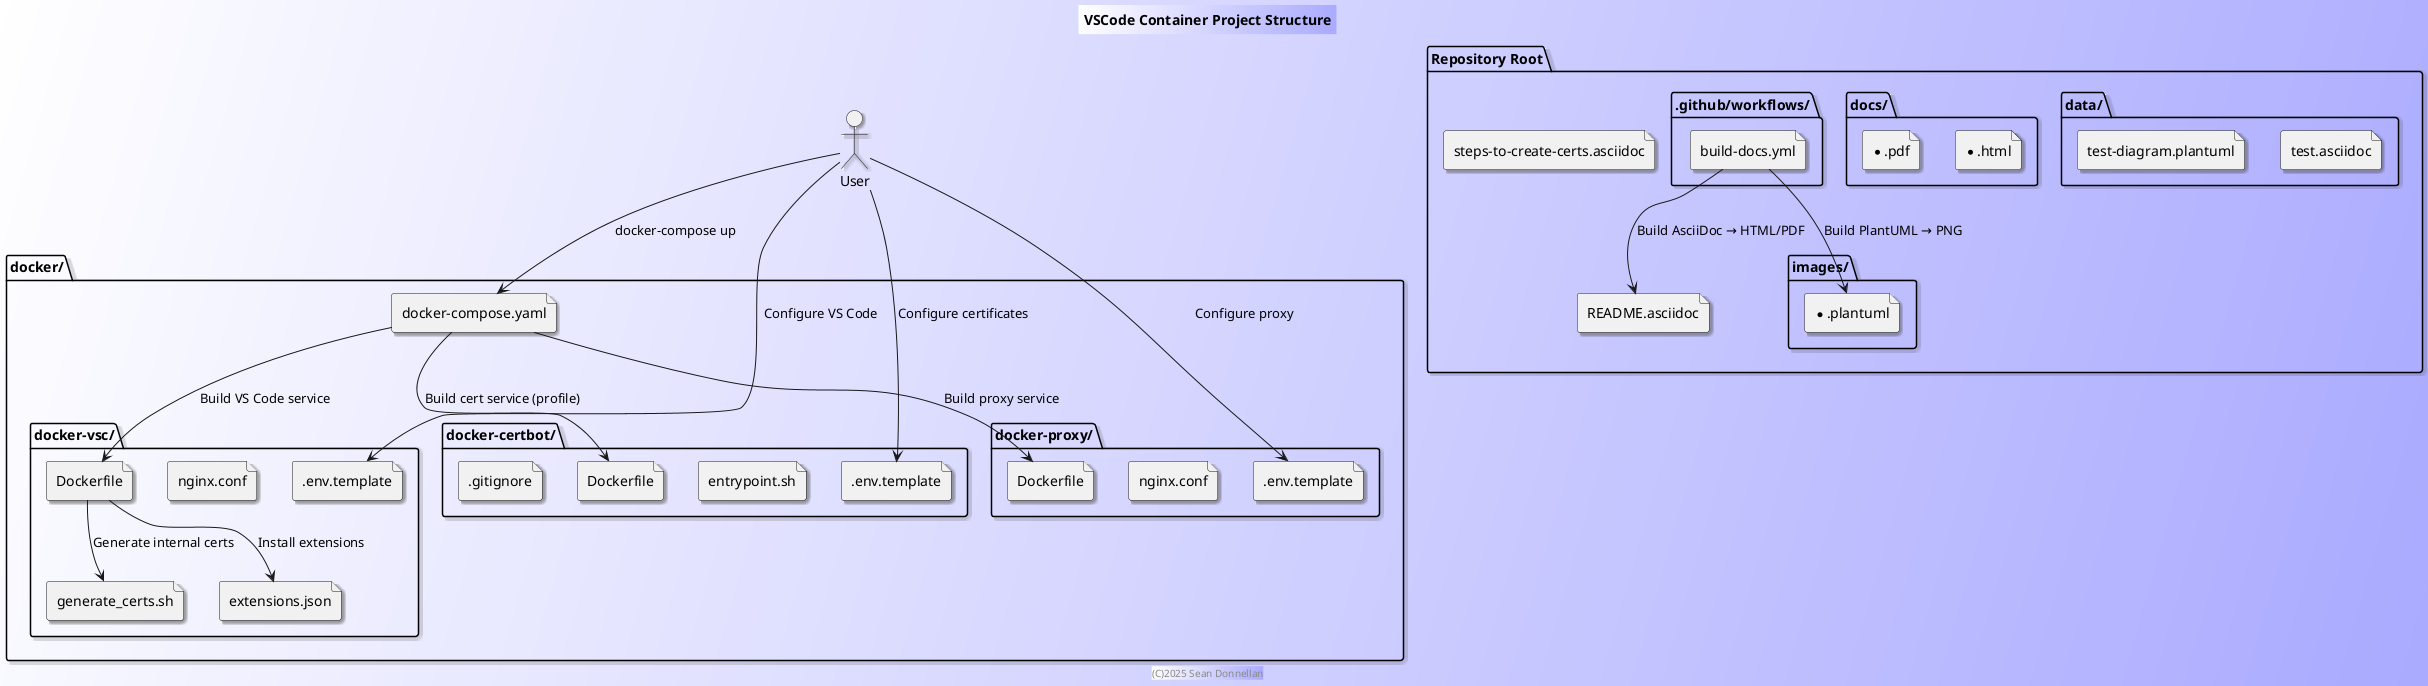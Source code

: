 @startuml config-overview
title VSCode Container Project Structure
footer (C)2025 Sean Donnellan

skinparam shadowing 1
skinparam BackgroundColor #fff/aaf
skinparam participantBackgroundColor #fff/aaf

package "docker/" {
  file "docker-compose.yaml" as compose
  
  package "docker-vsc/" {
    file "Dockerfile" as vsc_docker
    file "generate_certs.sh" as cert_script
    file "nginx.conf" as nginx
    file ".env.template" as vsc_env
    file "extensions.json" as extensions
  }
  
  package "docker-certbot/" {
    file "Dockerfile" as certbot_docker
    file "entrypoint.sh" as certbot_entry
    file ".env.template" as certbot_env
    file ".gitignore" as certbot_ignore
  }
  
  package "docker-proxy/" {
    file "Dockerfile" as proxy_docker
    file "nginx.conf" as proxy_nginx
    file ".env.template" as proxy_env
  }
}

package "Repository Root" {
  folder "images/" {
    file "*.plantuml" as diagrams
  }
  folder "data/" {
    file "test.asciidoc" as test_data
    file "test-diagram.plantuml" as test_diagram
  }
  folder "docs/" {
    file "*.html" as html_docs
    file "*.pdf" as pdf_docs
  }
  folder ".github/workflows/" {
    file "build-docs.yml" as actions
  }
  file "README.asciidoc" as main_readme
  file "steps-to-create-certs.asciidoc" as cert_steps
}

actor User
User --> vsc_env: "Configure VS Code"
User --> certbot_env: "Configure certificates"
User --> proxy_env: "Configure proxy"
User --> compose: "docker-compose up"
compose --> vsc_docker: "Build VS Code service"
compose --> certbot_docker: "Build cert service (profile)"
compose --> proxy_docker: "Build proxy service"
vsc_docker --> cert_script: "Generate internal certs"
vsc_docker --> extensions: "Install extensions"
actions --> diagrams: "Build PlantUML → PNG"
actions --> main_readme: "Build AsciiDoc → HTML/PDF"
@enduml
